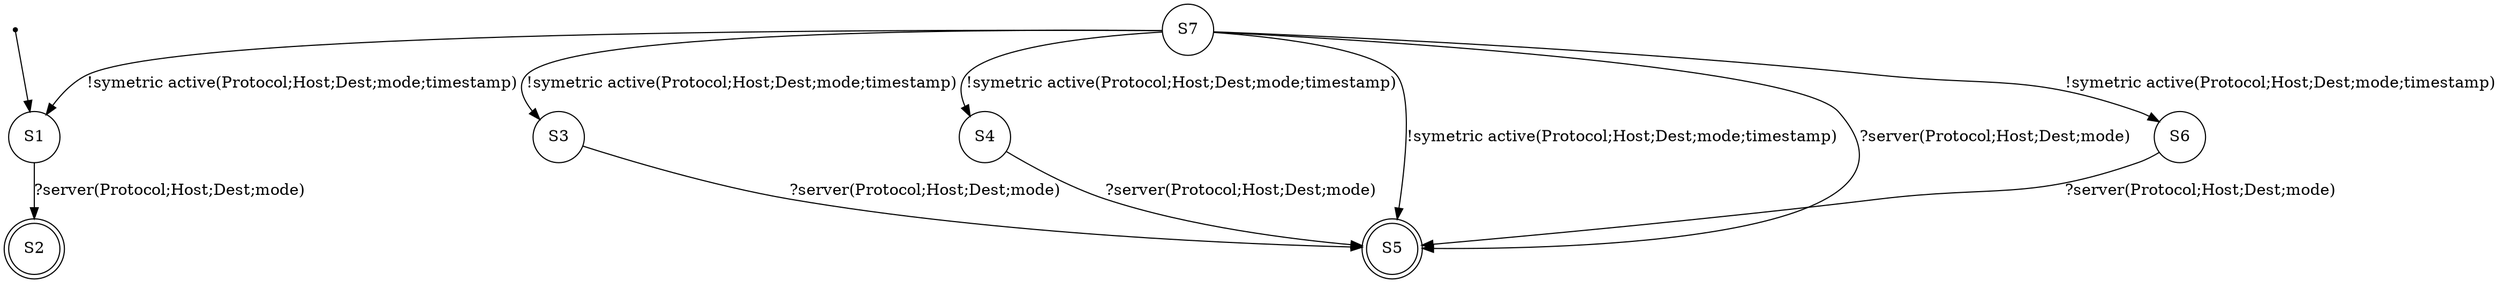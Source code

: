 digraph LTS {
S00[shape=point]
S1[label=S1,shape=circle];
S2[label=S2,shape=doublecircle];
S3[label=S3,shape=circle];
S4[label=S4,shape=circle];
S5[label=S5,shape=doublecircle];
S6[label=S6,shape=circle];
S7[label=S7,shape=circle];
S00 -> S1
S1 -> S2[label ="?server(Protocol;Host;Dest;mode)"];
S3 -> S5[label ="?server(Protocol;Host;Dest;mode)"];
S4 -> S5[label ="?server(Protocol;Host;Dest;mode)"];
S6 -> S5[label ="?server(Protocol;Host;Dest;mode)"];
S7 -> S1[label ="!symetric active(Protocol;Host;Dest;mode;timestamp)"];
S7 -> S3[label ="!symetric active(Protocol;Host;Dest;mode;timestamp)"];
S7 -> S4[label ="!symetric active(Protocol;Host;Dest;mode;timestamp)"];
S7 -> S5[label ="!symetric active(Protocol;Host;Dest;mode;timestamp)"];
S7 -> S5[label ="?server(Protocol;Host;Dest;mode)"];
S7 -> S6[label ="!symetric active(Protocol;Host;Dest;mode;timestamp)"];
}
